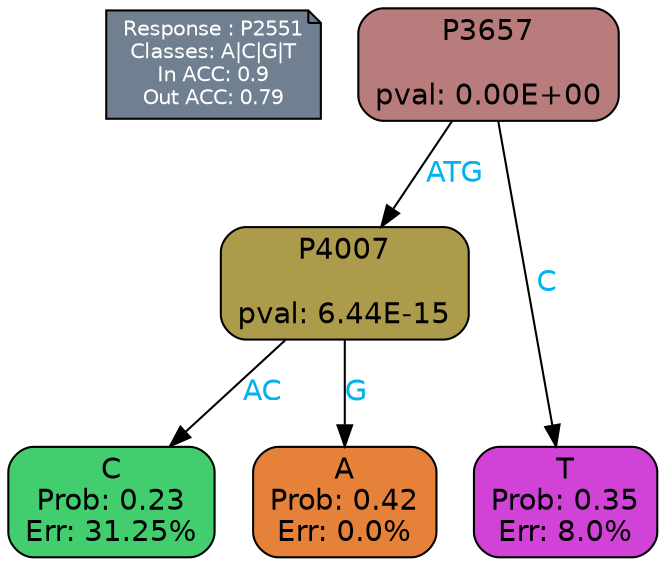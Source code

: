 digraph Tree {
node [shape=box, style="filled, rounded", color="black", fontname=helvetica] ;
graph [ranksep=equally, splines=polylines, bgcolor=transparent, dpi=600] ;
edge [fontname=helvetica] ;
LEGEND [label="Response : P2551
Classes: A|C|G|T
In ACC: 0.9
Out ACC: 0.79
",shape=note,align=left,style=filled,fillcolor="slategray",fontcolor="white",fontsize=10];1 [label="P3657

pval: 0.00E+00", fillcolor="#b97c7c"] ;
2 [label="P4007

pval: 6.44E-15", fillcolor="#ac9b4b"] ;
3 [label="C
Prob: 0.23
Err: 31.25%", fillcolor="#42ce6e"] ;
4 [label="A
Prob: 0.42
Err: 0.0%", fillcolor="#e58139"] ;
5 [label="T
Prob: 0.35
Err: 8.0%", fillcolor="#d142d7"] ;
1 -> 2 [label="ATG",fontcolor=deepskyblue2] ;
1 -> 5 [label="C",fontcolor=deepskyblue2] ;
2 -> 3 [label="AC",fontcolor=deepskyblue2] ;
2 -> 4 [label="G",fontcolor=deepskyblue2] ;
{rank = same; 3;4;5;}{rank = same; LEGEND;1;}}
